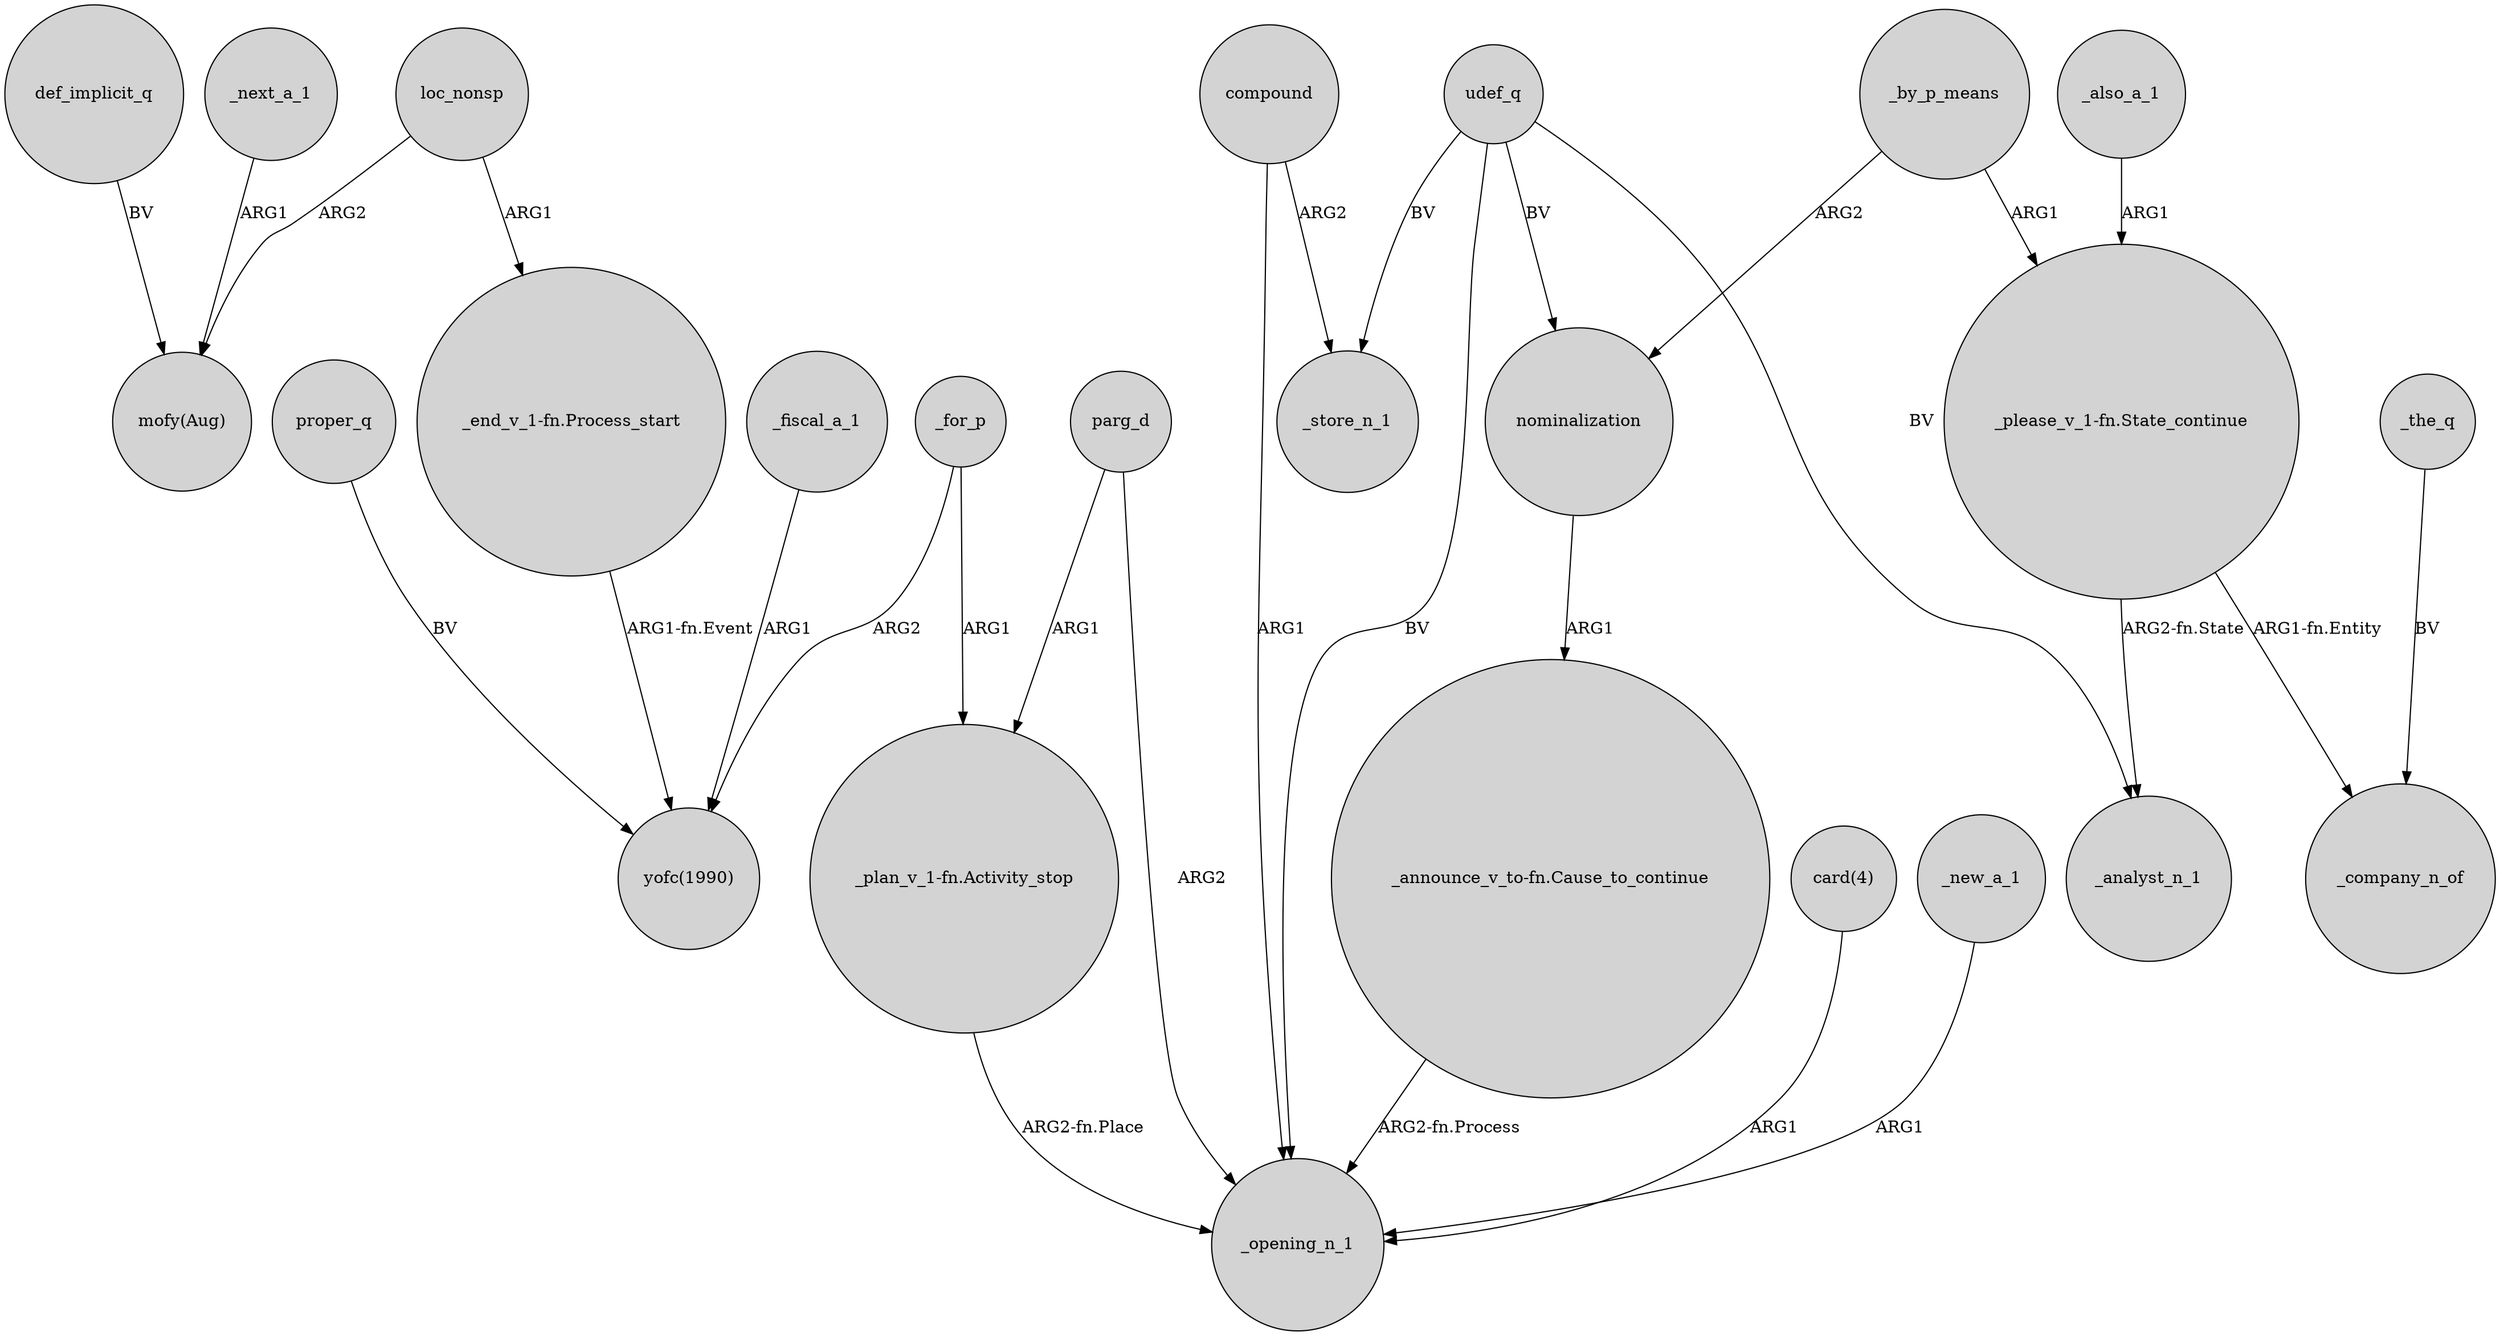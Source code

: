 digraph {
	node [shape=circle style=filled]
	_next_a_1 -> "mofy(Aug)" [label=ARG1]
	parg_d -> "_plan_v_1-fn.Activity_stop" [label=ARG1]
	_fiscal_a_1 -> "yofc(1990)" [label=ARG1]
	compound -> _opening_n_1 [label=ARG1]
	udef_q -> _analyst_n_1 [label=BV]
	"_announce_v_to-fn.Cause_to_continue" -> _opening_n_1 [label="ARG2-fn.Process"]
	udef_q -> nominalization [label=BV]
	"_end_v_1-fn.Process_start" -> "yofc(1990)" [label="ARG1-fn.Event"]
	compound -> _store_n_1 [label=ARG2]
	_also_a_1 -> "_please_v_1-fn.State_continue" [label=ARG1]
	_for_p -> "_plan_v_1-fn.Activity_stop" [label=ARG1]
	"_please_v_1-fn.State_continue" -> _analyst_n_1 [label="ARG2-fn.State"]
	udef_q -> _store_n_1 [label=BV]
	"_please_v_1-fn.State_continue" -> _company_n_of [label="ARG1-fn.Entity"]
	udef_q -> _opening_n_1 [label=BV]
	parg_d -> _opening_n_1 [label=ARG2]
	_by_p_means -> nominalization [label=ARG2]
	"_plan_v_1-fn.Activity_stop" -> _opening_n_1 [label="ARG2-fn.Place"]
	def_implicit_q -> "mofy(Aug)" [label=BV]
	proper_q -> "yofc(1990)" [label=BV]
	"card(4)" -> _opening_n_1 [label=ARG1]
	_for_p -> "yofc(1990)" [label=ARG2]
	loc_nonsp -> "mofy(Aug)" [label=ARG2]
	loc_nonsp -> "_end_v_1-fn.Process_start" [label=ARG1]
	_by_p_means -> "_please_v_1-fn.State_continue" [label=ARG1]
	nominalization -> "_announce_v_to-fn.Cause_to_continue" [label=ARG1]
	_the_q -> _company_n_of [label=BV]
	_new_a_1 -> _opening_n_1 [label=ARG1]
}
